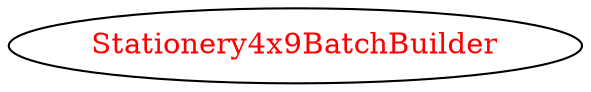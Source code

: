 digraph dependencyGraph {
 concentrate=true;
 ranksep="2.0";
 rankdir="LR"; 
 splines="ortho";
"Stationery4x9BatchBuilder" [fontcolor="red"];
}